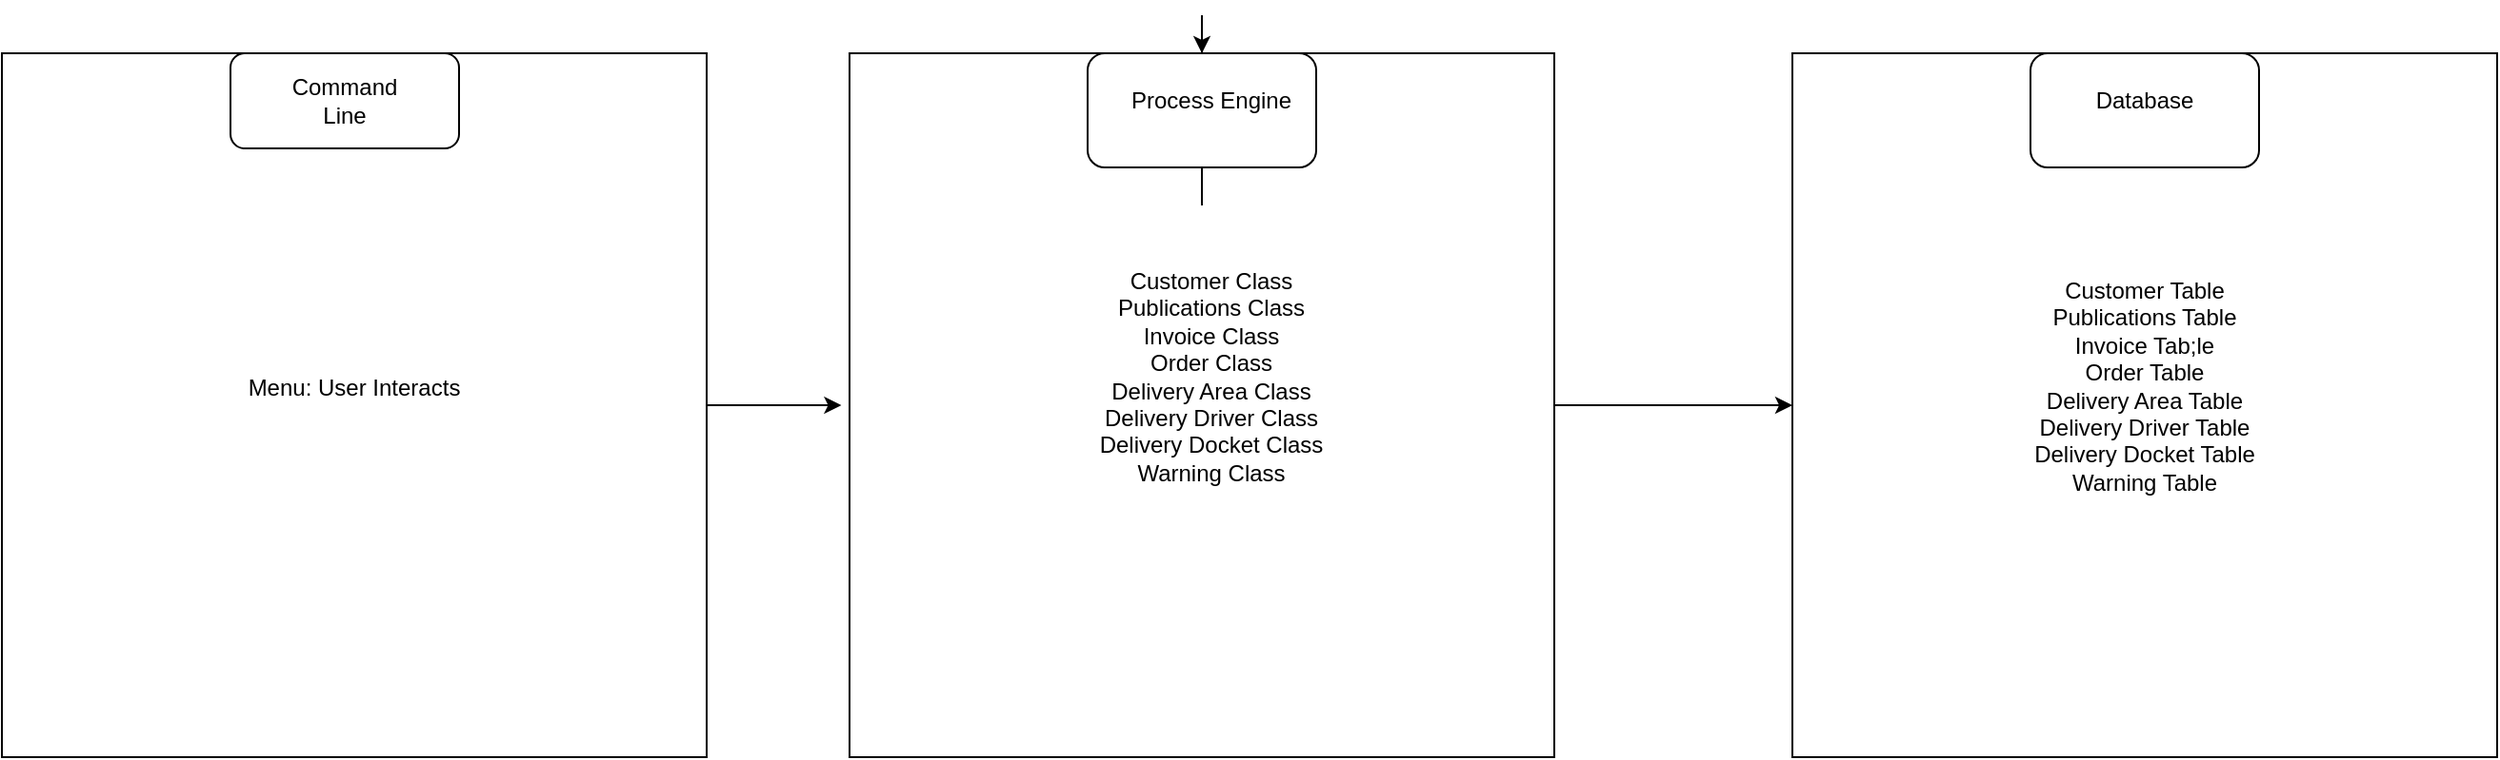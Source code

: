 <mxfile version="24.7.17">
  <diagram name="Page-1" id="wWrqFPWaI8B8_Sf8meWX">
    <mxGraphModel dx="2173" dy="643" grid="1" gridSize="10" guides="1" tooltips="1" connect="1" arrows="1" fold="1" page="1" pageScale="1" pageWidth="850" pageHeight="1100" math="0" shadow="0">
      <root>
        <mxCell id="0" />
        <mxCell id="1" parent="0" />
        <mxCell id="q9f8n2yYWh1osZkJidTy-1" value="&lt;div align=&quot;left&quot;&gt;&lt;br&gt;&lt;/div&gt;" style="whiteSpace=wrap;html=1;aspect=fixed;" vertex="1" parent="1">
          <mxGeometry x="-150" y="100" width="370" height="370" as="geometry" />
        </mxCell>
        <mxCell id="q9f8n2yYWh1osZkJidTy-3" value="" style="rounded=1;whiteSpace=wrap;html=1;" vertex="1" parent="1">
          <mxGeometry x="-30" y="100" width="120" height="50" as="geometry" />
        </mxCell>
        <mxCell id="q9f8n2yYWh1osZkJidTy-4" value="Command Line" style="text;html=1;align=center;verticalAlign=middle;whiteSpace=wrap;rounded=0;" vertex="1" parent="1">
          <mxGeometry y="110" width="60" height="30" as="geometry" />
        </mxCell>
        <mxCell id="q9f8n2yYWh1osZkJidTy-7" value="" style="whiteSpace=wrap;html=1;aspect=fixed;" vertex="1" parent="1">
          <mxGeometry x="295" y="100" width="370" height="370" as="geometry" />
        </mxCell>
        <mxCell id="q9f8n2yYWh1osZkJidTy-8" value="" style="whiteSpace=wrap;html=1;aspect=fixed;" vertex="1" parent="1">
          <mxGeometry x="790" y="100" width="370" height="370" as="geometry" />
        </mxCell>
        <mxCell id="q9f8n2yYWh1osZkJidTy-11" style="edgeStyle=orthogonalEdgeStyle;rounded=0;orthogonalLoop=1;jettySize=auto;html=1;" edge="1" parent="1" source="q9f8n2yYWh1osZkJidTy-10" target="q9f8n2yYWh1osZkJidTy-7">
          <mxGeometry relative="1" as="geometry" />
        </mxCell>
        <mxCell id="q9f8n2yYWh1osZkJidTy-10" value="" style="rounded=1;whiteSpace=wrap;html=1;" vertex="1" parent="1">
          <mxGeometry x="420" y="100" width="120" height="60" as="geometry" />
        </mxCell>
        <mxCell id="q9f8n2yYWh1osZkJidTy-9" value="Process Engine" style="text;html=1;align=center;verticalAlign=middle;whiteSpace=wrap;rounded=0;" vertex="1" parent="1">
          <mxGeometry x="430" y="110" width="110" height="30" as="geometry" />
        </mxCell>
        <mxCell id="q9f8n2yYWh1osZkJidTy-13" value="" style="rounded=1;whiteSpace=wrap;html=1;" vertex="1" parent="1">
          <mxGeometry x="915" y="100" width="120" height="60" as="geometry" />
        </mxCell>
        <mxCell id="q9f8n2yYWh1osZkJidTy-12" value="Database" style="text;html=1;align=center;verticalAlign=middle;whiteSpace=wrap;rounded=0;" vertex="1" parent="1">
          <mxGeometry x="945" y="110" width="60" height="30" as="geometry" />
        </mxCell>
        <mxCell id="q9f8n2yYWh1osZkJidTy-14" value="&lt;div&gt;Customer Class&lt;/div&gt;&lt;div&gt;Publications Class&lt;/div&gt;&lt;div&gt;Invoice Class&lt;/div&gt;&lt;div&gt;Order Class&lt;/div&gt;&lt;div&gt;Delivery Area Class&lt;/div&gt;&lt;div&gt;Delivery Driver Class&lt;/div&gt;&lt;div&gt;Delivery Docket Class&lt;/div&gt;&lt;div&gt;Warning Class&lt;br&gt;&lt;/div&gt;" style="text;html=1;align=center;verticalAlign=middle;whiteSpace=wrap;rounded=0;" vertex="1" parent="1">
          <mxGeometry x="380" y="160" width="210" height="220" as="geometry" />
        </mxCell>
        <mxCell id="q9f8n2yYWh1osZkJidTy-20" value="" style="curved=1;endArrow=classic;html=1;rounded=0;" edge="1" parent="1" source="q9f8n2yYWh1osZkJidTy-1">
          <mxGeometry width="50" height="50" relative="1" as="geometry">
            <mxPoint x="220" y="335" as="sourcePoint" />
            <mxPoint x="290.711" y="285" as="targetPoint" />
          </mxGeometry>
        </mxCell>
        <mxCell id="q9f8n2yYWh1osZkJidTy-21" value="" style="curved=1;endArrow=classic;html=1;rounded=0;entryX=0;entryY=0.5;entryDx=0;entryDy=0;" edge="1" parent="1" source="q9f8n2yYWh1osZkJidTy-7" target="q9f8n2yYWh1osZkJidTy-8">
          <mxGeometry width="50" height="50" relative="1" as="geometry">
            <mxPoint x="665" y="335" as="sourcePoint" />
            <mxPoint x="735.711" y="285" as="targetPoint" />
          </mxGeometry>
        </mxCell>
        <mxCell id="q9f8n2yYWh1osZkJidTy-23" value="&lt;div&gt;Customer Table&lt;br&gt;&lt;/div&gt;&lt;div&gt;Publications Table&lt;br&gt;&lt;/div&gt;&lt;div&gt;Invoice Tab;le&lt;br&gt;&lt;/div&gt;&lt;div&gt;Order Table&lt;br&gt;&lt;/div&gt;&lt;div&gt;Delivery Area Table&lt;br&gt;&lt;/div&gt;&lt;div&gt;Delivery Driver Table&lt;br&gt;&lt;/div&gt;&lt;div&gt;Delivery Docket Table&lt;br&gt;&lt;/div&gt;&lt;div&gt;Warning Table&lt;br&gt;&lt;/div&gt;" style="text;html=1;align=center;verticalAlign=middle;whiteSpace=wrap;rounded=0;" vertex="1" parent="1">
          <mxGeometry x="825" y="160" width="300" height="230" as="geometry" />
        </mxCell>
        <mxCell id="q9f8n2yYWh1osZkJidTy-24" value="&lt;div&gt;Menu: User Interacts&lt;/div&gt;&lt;div&gt;&lt;br&gt;&lt;/div&gt;&lt;div&gt;&lt;br&gt;&lt;/div&gt;" style="text;html=1;align=center;verticalAlign=middle;whiteSpace=wrap;rounded=0;" vertex="1" parent="1">
          <mxGeometry x="-150" y="160" width="370" height="260" as="geometry" />
        </mxCell>
      </root>
    </mxGraphModel>
  </diagram>
</mxfile>
